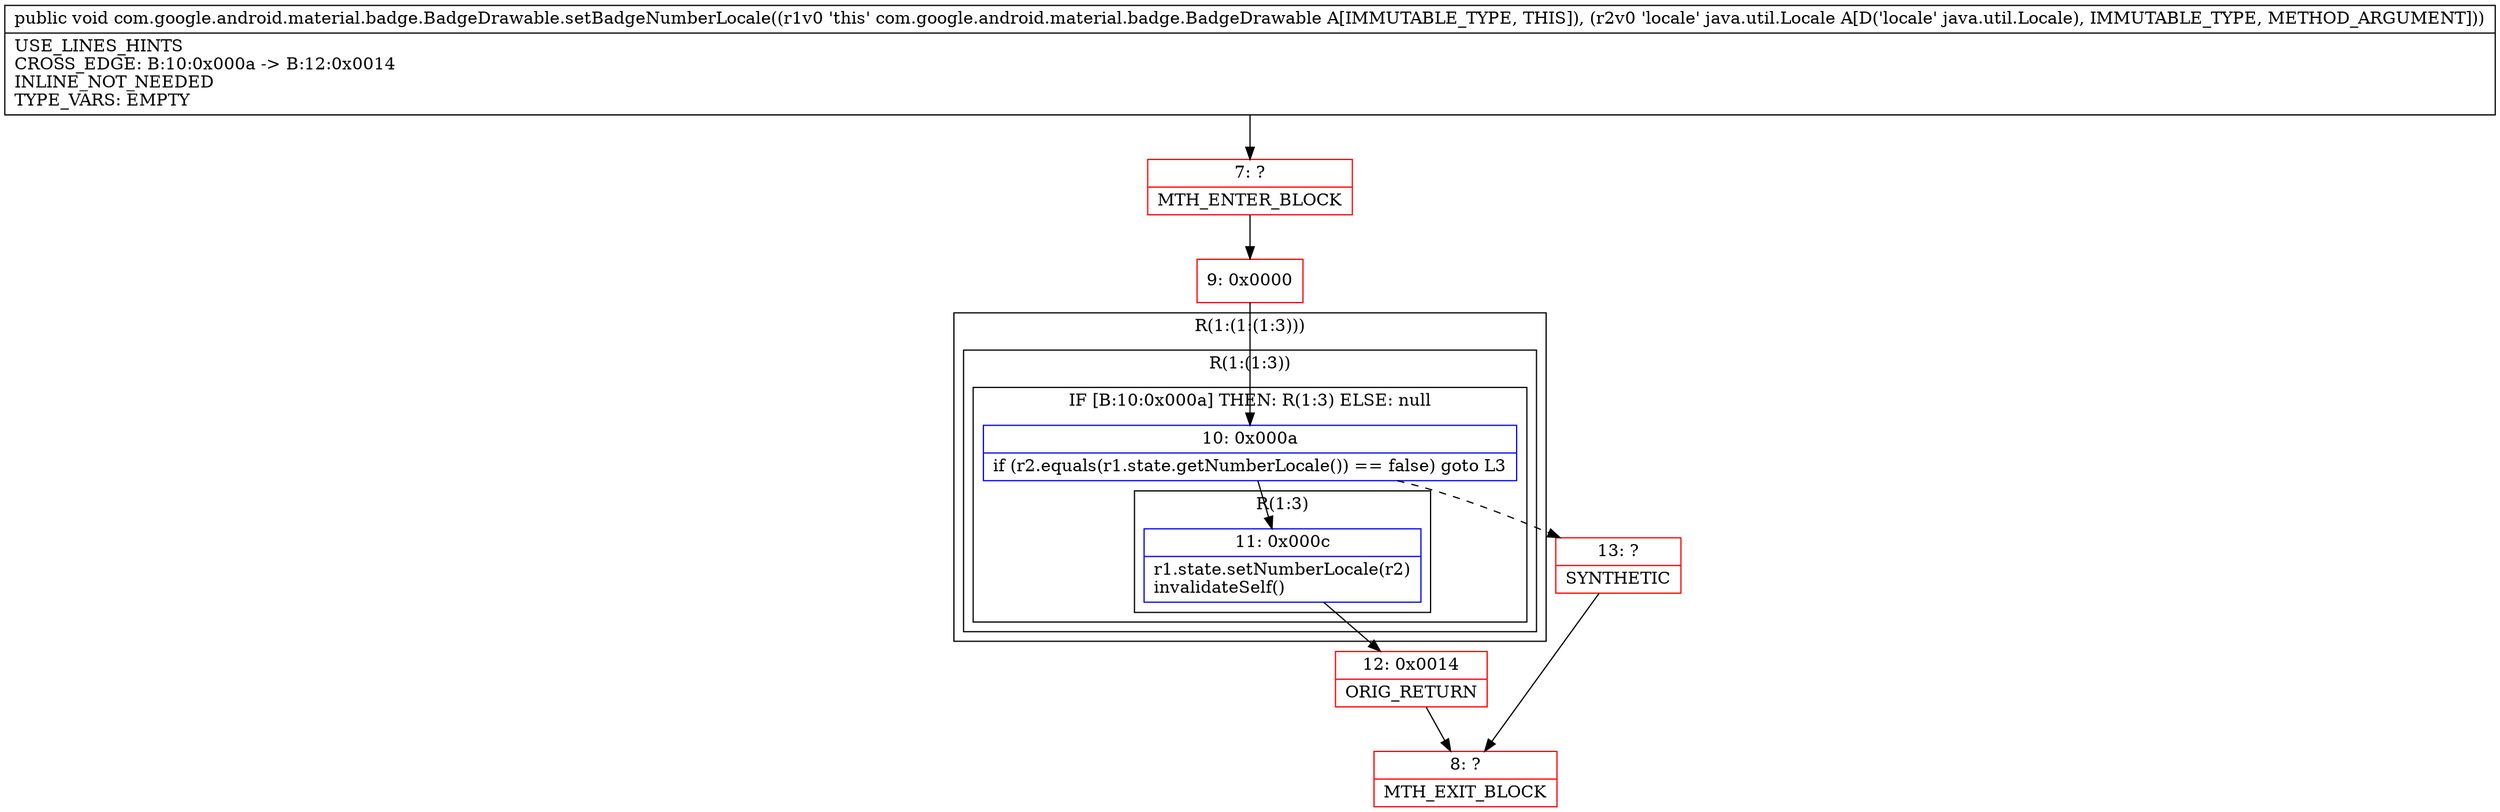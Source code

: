 digraph "CFG forcom.google.android.material.badge.BadgeDrawable.setBadgeNumberLocale(Ljava\/util\/Locale;)V" {
subgraph cluster_Region_177238308 {
label = "R(1:(1:(1:3)))";
node [shape=record,color=blue];
subgraph cluster_Region_1418443157 {
label = "R(1:(1:3))";
node [shape=record,color=blue];
subgraph cluster_IfRegion_155833023 {
label = "IF [B:10:0x000a] THEN: R(1:3) ELSE: null";
node [shape=record,color=blue];
Node_10 [shape=record,label="{10\:\ 0x000a|if (r2.equals(r1.state.getNumberLocale()) == false) goto L3\l}"];
subgraph cluster_Region_625229682 {
label = "R(1:3)";
node [shape=record,color=blue];
Node_11 [shape=record,label="{11\:\ 0x000c|r1.state.setNumberLocale(r2)\linvalidateSelf()\l}"];
}
}
}
}
Node_7 [shape=record,color=red,label="{7\:\ ?|MTH_ENTER_BLOCK\l}"];
Node_9 [shape=record,color=red,label="{9\:\ 0x0000}"];
Node_12 [shape=record,color=red,label="{12\:\ 0x0014|ORIG_RETURN\l}"];
Node_8 [shape=record,color=red,label="{8\:\ ?|MTH_EXIT_BLOCK\l}"];
Node_13 [shape=record,color=red,label="{13\:\ ?|SYNTHETIC\l}"];
MethodNode[shape=record,label="{public void com.google.android.material.badge.BadgeDrawable.setBadgeNumberLocale((r1v0 'this' com.google.android.material.badge.BadgeDrawable A[IMMUTABLE_TYPE, THIS]), (r2v0 'locale' java.util.Locale A[D('locale' java.util.Locale), IMMUTABLE_TYPE, METHOD_ARGUMENT]))  | USE_LINES_HINTS\lCROSS_EDGE: B:10:0x000a \-\> B:12:0x0014\lINLINE_NOT_NEEDED\lTYPE_VARS: EMPTY\l}"];
MethodNode -> Node_7;Node_10 -> Node_11;
Node_10 -> Node_13[style=dashed];
Node_11 -> Node_12;
Node_7 -> Node_9;
Node_9 -> Node_10;
Node_12 -> Node_8;
Node_13 -> Node_8;
}

